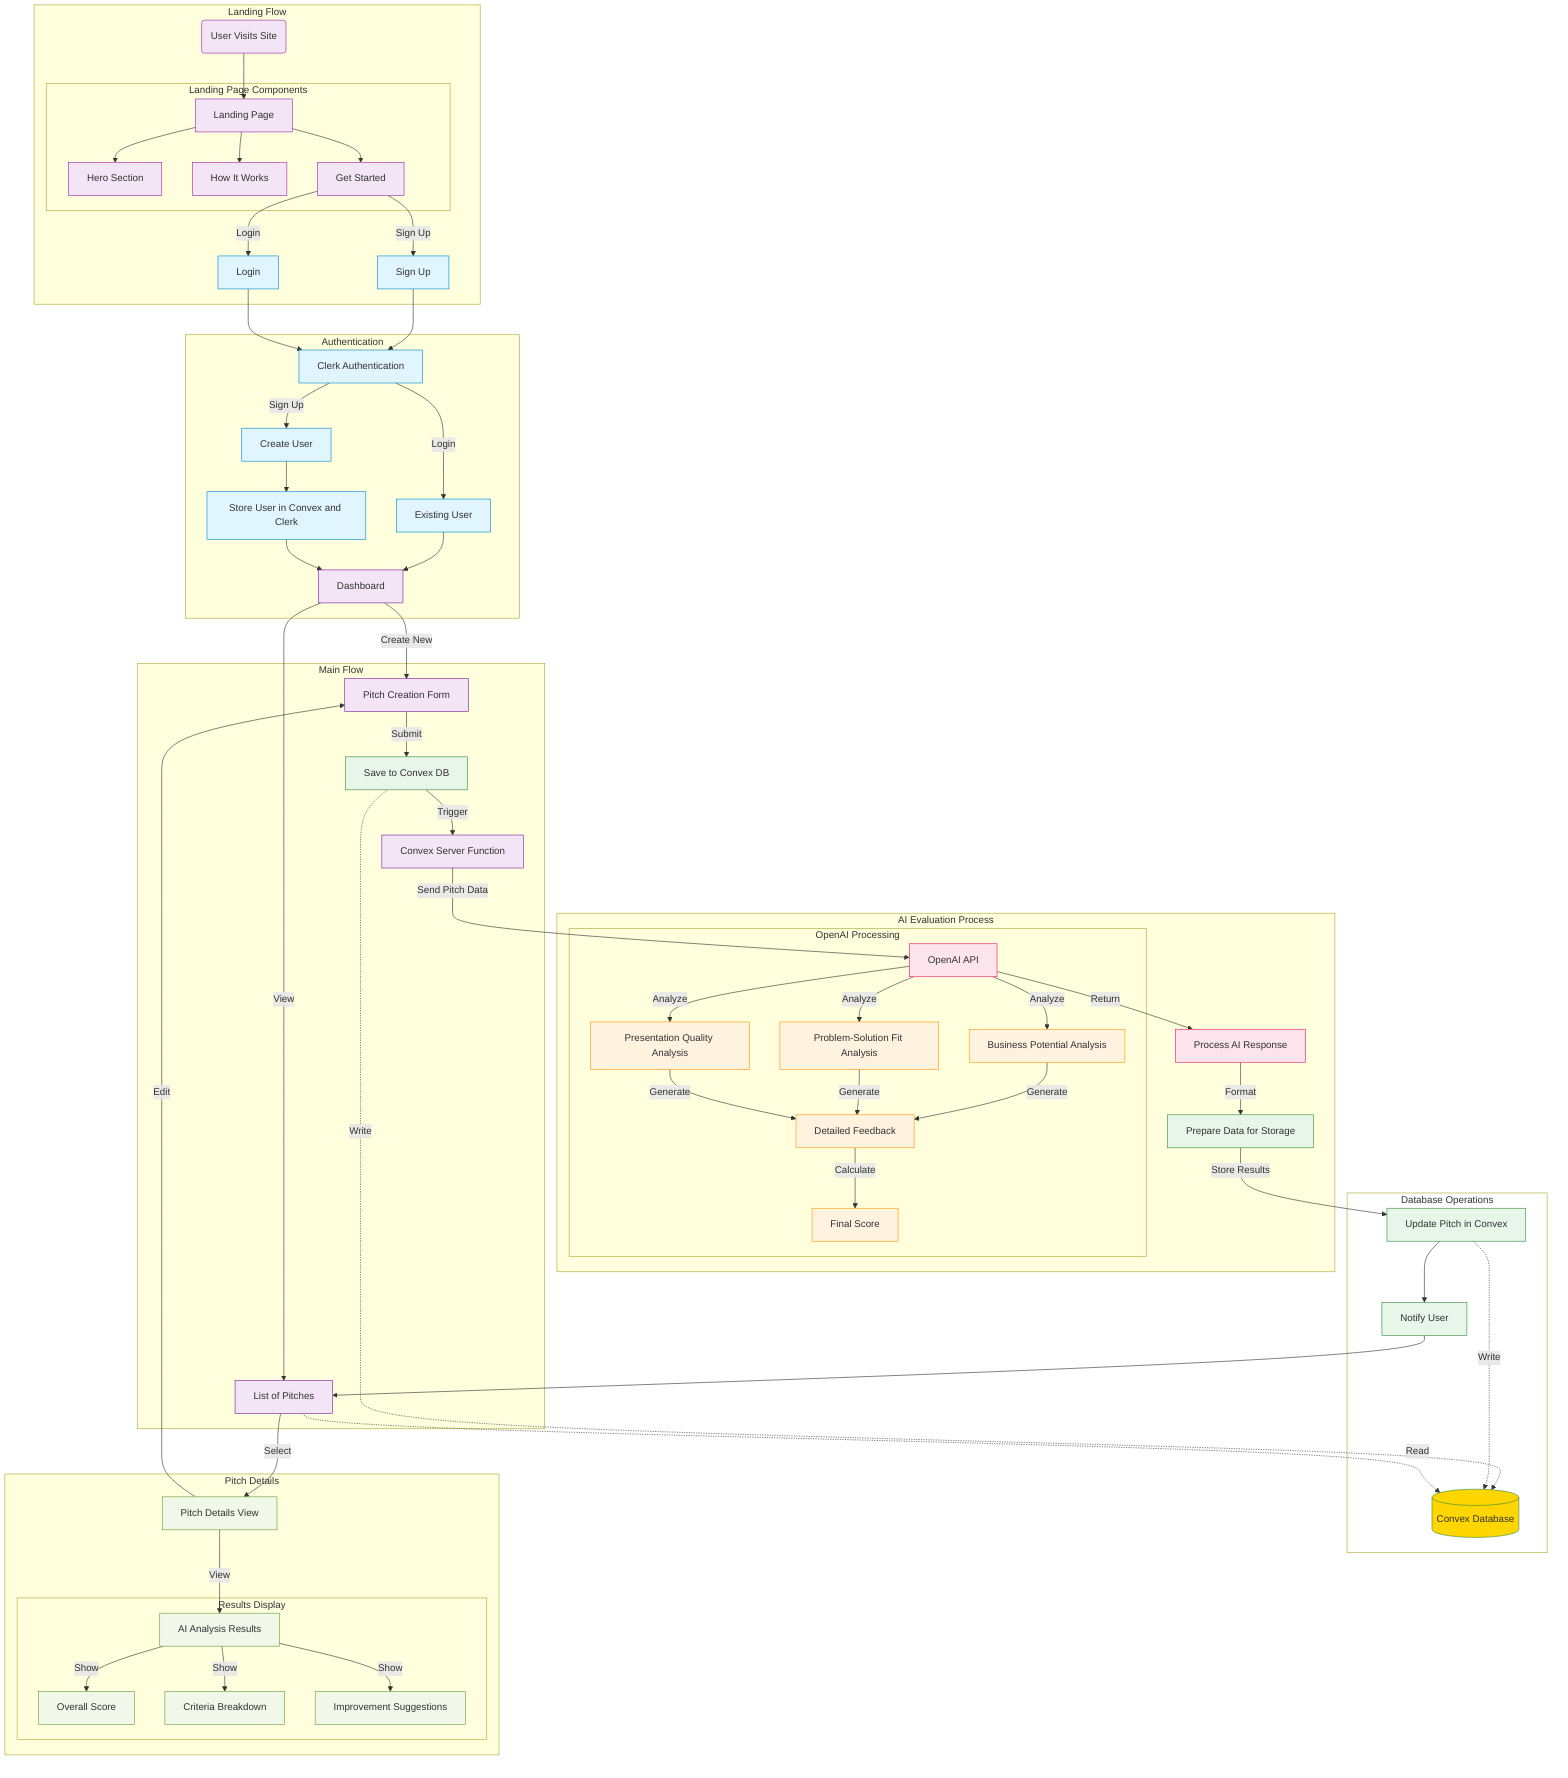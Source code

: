 flowchart TB
    subgraph subGraph0["Landing Page Components"]
        Hero["Hero Section"]
        LandingPage["Landing Page"]
        HowItWorks["How It Works"]
        CTAs["Get Started"]
    end
    subgraph subGraph1["Landing Flow"]
        Entry("User Visits Site")
        subGraph0
        SignUpFlow["Sign Up"]
        LoginFlow["Login"]
    end
    subgraph Authentication["Authentication"]
        ClerkAuth["Clerk Authentication"]
        NewUser["Create User"]
        ExistingUser["Existing User"]
        StoreUser["Store User in Convex and Clerk"]
        Dashboard["Dashboard"]
    end
    subgraph subGraph3["Main Flow"]
        PitchForm["Pitch Creation Form"]
        PitchList["List of Pitches"]
        SavePitch["Save to Convex DB"]
        ConvexFunction["Convex Server Function"]
    end
    subgraph subGraph4["OpenAI Processing"]
        BusinessPotential["Business Potential Analysis"]
        OpenAI["OpenAI API"]
        PresentationQuality["Presentation Quality Analysis"]
        ProblemSolutionFit["Problem-Solution Fit Analysis"]
        DetailedFeedback["Detailed Feedback"]
        FinalScore["Final Score"]
    end
    subgraph subGraph5["AI Evaluation Process"]
        subGraph4
        ProcessResponse["Process AI Response"]
        PrepareData["Prepare Data for Storage"]
    end
    subgraph subGraph6["Database Operations"]
        UpdatePitch["Update Pitch in Convex"]
        Convex[("Convex Database")]
        Notify["Notify User"]
    end
    subgraph subGraph7["Results Display"]
        Score["Overall Score"]
        AIFeedback["AI Analysis Results"]
        Breakdown["Criteria Breakdown"]
        Suggestions["Improvement Suggestions"]
    end
    subgraph subGraph8["Pitch Details"]
        PitchDetails["Pitch Details View"]
        subGraph7
    end
    Entry --> LandingPage
    LandingPage --> Hero & HowItWorks & CTAs
    CTAs -- Sign Up --> SignUpFlow
    CTAs -- Login --> LoginFlow
    SignUpFlow --> ClerkAuth
    LoginFlow --> ClerkAuth
    ClerkAuth -- Sign Up --> NewUser
    ClerkAuth -- Login --> ExistingUser
    NewUser --> StoreUser
    ExistingUser --> Dashboard
    StoreUser --> Dashboard
    Dashboard -- Create New --> PitchForm
    Dashboard -- View --> PitchList
    PitchForm -- Submit --> SavePitch
    SavePitch -- Trigger --> ConvexFunction
    ConvexFunction -- Send Pitch Data --> OpenAI
    OpenAI -- Analyze --> BusinessPotential & PresentationQuality & ProblemSolutionFit
    BusinessPotential -- Generate --> DetailedFeedback
    ProblemSolutionFit -- Generate --> DetailedFeedback
    PresentationQuality -- Generate --> DetailedFeedback
    DetailedFeedback -- Calculate --> FinalScore
    OpenAI -- Return --> ProcessResponse
    ProcessResponse -- Format --> PrepareData
    PrepareData -- Store Results --> UpdatePitch
    SavePitch -. Write .-> Convex
    UpdatePitch -. Write .-> Convex
    PitchList -. Read .-> Convex
    UpdatePitch --> Notify
    Notify --> PitchList
    PitchList -- Select --> PitchDetails
    PitchDetails -- View --> AIFeedback
    AIFeedback -- Show --> Score & Breakdown & Suggestions
    PitchDetails -- Edit --> PitchForm
    Hero:::landingNode
    LandingPage:::landingNode
    HowItWorks:::landingNode
    CTAs:::landingNode
    Entry:::landingNode
    SignUpFlow:::authNode
    LoginFlow:::authNode
    ClerkAuth:::authNode
    NewUser:::authNode
    ExistingUser:::authNode
    StoreUser:::authNode
    Dashboard:::mainNode
    PitchForm:::mainNode
    PitchList:::mainNode
    SavePitch:::dbNode
    ConvexFunction:::mainNode
    BusinessPotential:::aiNode
    OpenAI:::openaiNode
    PresentationQuality:::aiNode
    ProblemSolutionFit:::aiNode
    DetailedFeedback:::aiNode
    FinalScore:::aiNode
    ProcessResponse:::openaiNode
    PrepareData:::dbNode
    UpdatePitch:::dbNode
    Convex:::dbNode
    Notify:::dbNode
    Score:::displayNode
    AIFeedback:::displayNode
    Breakdown:::displayNode
    Suggestions:::displayNode
    PitchDetails:::displayNode
    classDef landingNode fill:#f3e5f5,stroke:#9c27b0
    classDef authNode fill:#e1f5fe,stroke:#0288d1
    classDef mainNode fill:#f3e5f5,stroke:#7b1fa2
    classDef aiNode fill:#fff3e0,stroke:#ff9800
    classDef openaiNode fill:#fce4ec,stroke:#e91e63
    classDef dbNode fill:#e8f5e9,stroke:#388e3c
    classDef displayNode fill:#f1f8e9,stroke:#689f38
    style Convex fill:#FFD600
    style subGraph6 fill:none